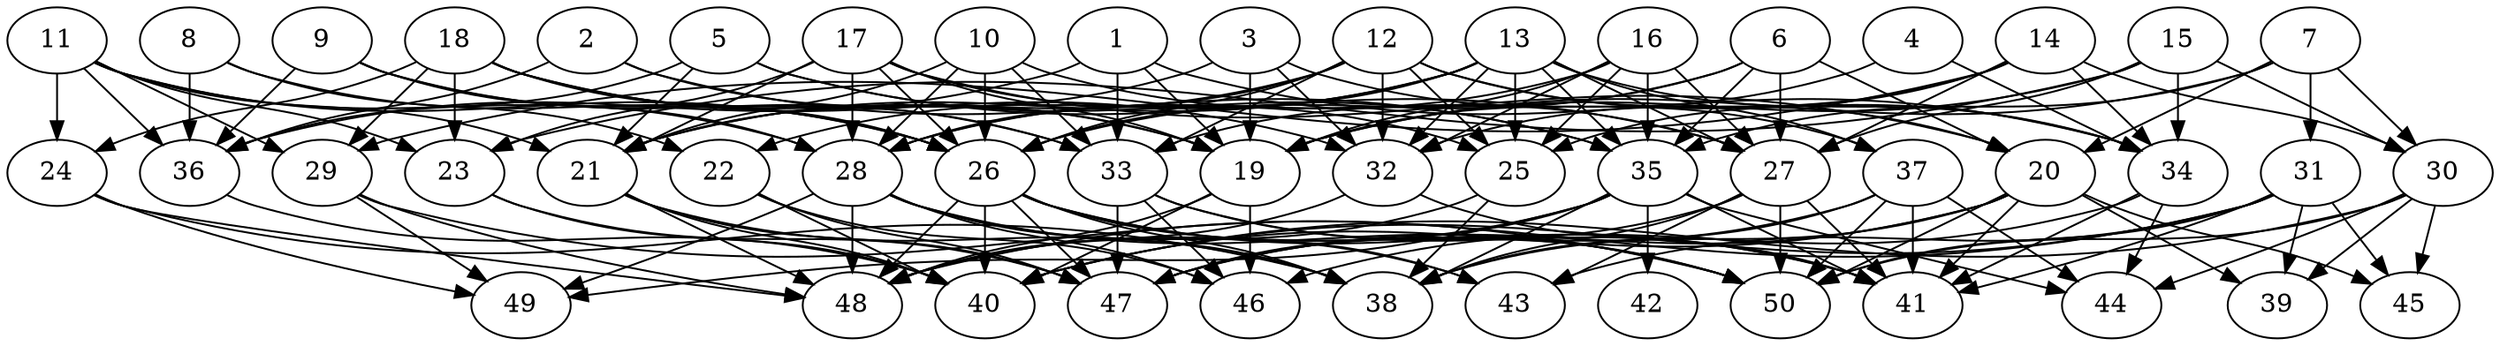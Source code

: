// DAG automatically generated by daggen at Thu Oct  3 14:07:57 2019
// ./daggen --dot -n 50 --ccr 0.4 --fat 0.7 --regular 0.7 --density 0.5 --mindata 5242880 --maxdata 52428800 
digraph G {
  1 [size="113346560", alpha="0.03", expect_size="45338624"] 
  1 -> 19 [size ="45338624"]
  1 -> 33 [size ="45338624"]
  1 -> 34 [size ="45338624"]
  1 -> 36 [size ="45338624"]
  2 [size="77429760", alpha="0.13", expect_size="30971904"] 
  2 -> 19 [size ="30971904"]
  2 -> 35 [size ="30971904"]
  2 -> 36 [size ="30971904"]
  3 [size="25907200", alpha="0.11", expect_size="10362880"] 
  3 -> 19 [size ="10362880"]
  3 -> 21 [size ="10362880"]
  3 -> 32 [size ="10362880"]
  3 -> 37 [size ="10362880"]
  4 [size="42081280", alpha="0.17", expect_size="16832512"] 
  4 -> 19 [size ="16832512"]
  4 -> 34 [size ="16832512"]
  5 [size="51251200", alpha="0.15", expect_size="20500480"] 
  5 -> 21 [size ="20500480"]
  5 -> 27 [size ="20500480"]
  5 -> 35 [size ="20500480"]
  5 -> 36 [size ="20500480"]
  6 [size="23833600", alpha="0.15", expect_size="9533440"] 
  6 -> 20 [size ="9533440"]
  6 -> 26 [size ="9533440"]
  6 -> 27 [size ="9533440"]
  6 -> 33 [size ="9533440"]
  6 -> 35 [size ="9533440"]
  7 [size="61207040", alpha="0.05", expect_size="24482816"] 
  7 -> 19 [size ="24482816"]
  7 -> 20 [size ="24482816"]
  7 -> 30 [size ="24482816"]
  7 -> 31 [size ="24482816"]
  7 -> 35 [size ="24482816"]
  8 [size="16660480", alpha="0.15", expect_size="6664192"] 
  8 -> 22 [size ="6664192"]
  8 -> 26 [size ="6664192"]
  8 -> 36 [size ="6664192"]
  9 [size="81984000", alpha="0.10", expect_size="32793600"] 
  9 -> 26 [size ="32793600"]
  9 -> 28 [size ="32793600"]
  9 -> 33 [size ="32793600"]
  9 -> 36 [size ="32793600"]
  10 [size="95882240", alpha="0.09", expect_size="38352896"] 
  10 -> 21 [size ="38352896"]
  10 -> 26 [size ="38352896"]
  10 -> 27 [size ="38352896"]
  10 -> 28 [size ="38352896"]
  10 -> 33 [size ="38352896"]
  11 [size="89879040", alpha="0.04", expect_size="35951616"] 
  11 -> 21 [size ="35951616"]
  11 -> 23 [size ="35951616"]
  11 -> 24 [size ="35951616"]
  11 -> 26 [size ="35951616"]
  11 -> 28 [size ="35951616"]
  11 -> 29 [size ="35951616"]
  11 -> 36 [size ="35951616"]
  12 [size="105077760", alpha="0.17", expect_size="42031104"] 
  12 -> 20 [size ="42031104"]
  12 -> 21 [size ="42031104"]
  12 -> 25 [size ="42031104"]
  12 -> 26 [size ="42031104"]
  12 -> 28 [size ="42031104"]
  12 -> 32 [size ="42031104"]
  12 -> 33 [size ="42031104"]
  12 -> 34 [size ="42031104"]
  13 [size="65797120", alpha="0.19", expect_size="26318848"] 
  13 -> 21 [size ="26318848"]
  13 -> 22 [size ="26318848"]
  13 -> 25 [size ="26318848"]
  13 -> 26 [size ="26318848"]
  13 -> 27 [size ="26318848"]
  13 -> 28 [size ="26318848"]
  13 -> 32 [size ="26318848"]
  13 -> 34 [size ="26318848"]
  13 -> 35 [size ="26318848"]
  13 -> 37 [size ="26318848"]
  14 [size="14126080", alpha="0.05", expect_size="5650432"] 
  14 -> 25 [size ="5650432"]
  14 -> 27 [size ="5650432"]
  14 -> 29 [size ="5650432"]
  14 -> 30 [size ="5650432"]
  14 -> 32 [size ="5650432"]
  14 -> 34 [size ="5650432"]
  15 [size="115845120", alpha="0.06", expect_size="46338048"] 
  15 -> 19 [size ="46338048"]
  15 -> 23 [size ="46338048"]
  15 -> 27 [size ="46338048"]
  15 -> 30 [size ="46338048"]
  15 -> 34 [size ="46338048"]
  16 [size="88634880", alpha="0.15", expect_size="35453952"] 
  16 -> 19 [size ="35453952"]
  16 -> 25 [size ="35453952"]
  16 -> 27 [size ="35453952"]
  16 -> 28 [size ="35453952"]
  16 -> 32 [size ="35453952"]
  16 -> 35 [size ="35453952"]
  17 [size="60249600", alpha="0.17", expect_size="24099840"] 
  17 -> 19 [size ="24099840"]
  17 -> 20 [size ="24099840"]
  17 -> 21 [size ="24099840"]
  17 -> 23 [size ="24099840"]
  17 -> 25 [size ="24099840"]
  17 -> 26 [size ="24099840"]
  17 -> 28 [size ="24099840"]
  18 [size="89113600", alpha="0.19", expect_size="35645440"] 
  18 -> 19 [size ="35645440"]
  18 -> 23 [size ="35645440"]
  18 -> 24 [size ="35645440"]
  18 -> 26 [size ="35645440"]
  18 -> 29 [size ="35645440"]
  18 -> 32 [size ="35645440"]
  18 -> 33 [size ="35645440"]
  19 [size="59717120", alpha="0.12", expect_size="23886848"] 
  19 -> 40 [size ="23886848"]
  19 -> 46 [size ="23886848"]
  19 -> 48 [size ="23886848"]
  20 [size="117240320", alpha="0.02", expect_size="46896128"] 
  20 -> 38 [size ="46896128"]
  20 -> 39 [size ="46896128"]
  20 -> 40 [size ="46896128"]
  20 -> 41 [size ="46896128"]
  20 -> 45 [size ="46896128"]
  20 -> 47 [size ="46896128"]
  20 -> 50 [size ="46896128"]
  21 [size="51335680", alpha="0.10", expect_size="20534272"] 
  21 -> 38 [size ="20534272"]
  21 -> 40 [size ="20534272"]
  21 -> 47 [size ="20534272"]
  21 -> 48 [size ="20534272"]
  22 [size="76203520", alpha="0.08", expect_size="30481408"] 
  22 -> 40 [size ="30481408"]
  22 -> 46 [size ="30481408"]
  22 -> 47 [size ="30481408"]
  23 [size="59281920", alpha="0.08", expect_size="23712768"] 
  23 -> 40 [size ="23712768"]
  23 -> 47 [size ="23712768"]
  24 [size="56327680", alpha="0.14", expect_size="22531072"] 
  24 -> 38 [size ="22531072"]
  24 -> 48 [size ="22531072"]
  24 -> 49 [size ="22531072"]
  25 [size="85419520", alpha="0.05", expect_size="34167808"] 
  25 -> 38 [size ="34167808"]
  25 -> 48 [size ="34167808"]
  26 [size="120742400", alpha="0.19", expect_size="48296960"] 
  26 -> 38 [size ="48296960"]
  26 -> 40 [size ="48296960"]
  26 -> 41 [size ="48296960"]
  26 -> 43 [size ="48296960"]
  26 -> 47 [size ="48296960"]
  26 -> 48 [size ="48296960"]
  26 -> 50 [size ="48296960"]
  27 [size="89495040", alpha="0.01", expect_size="35798016"] 
  27 -> 38 [size ="35798016"]
  27 -> 41 [size ="35798016"]
  27 -> 43 [size ="35798016"]
  27 -> 47 [size ="35798016"]
  27 -> 50 [size ="35798016"]
  28 [size="71244800", alpha="0.03", expect_size="28497920"] 
  28 -> 38 [size ="28497920"]
  28 -> 43 [size ="28497920"]
  28 -> 46 [size ="28497920"]
  28 -> 48 [size ="28497920"]
  28 -> 49 [size ="28497920"]
  28 -> 50 [size ="28497920"]
  29 [size="64839680", alpha="0.17", expect_size="25935872"] 
  29 -> 48 [size ="25935872"]
  29 -> 49 [size ="25935872"]
  29 -> 50 [size ="25935872"]
  30 [size="17753600", alpha="0.05", expect_size="7101440"] 
  30 -> 39 [size ="7101440"]
  30 -> 40 [size ="7101440"]
  30 -> 44 [size ="7101440"]
  30 -> 45 [size ="7101440"]
  30 -> 50 [size ="7101440"]
  31 [size="31580160", alpha="0.06", expect_size="12632064"] 
  31 -> 39 [size ="12632064"]
  31 -> 40 [size ="12632064"]
  31 -> 41 [size ="12632064"]
  31 -> 43 [size ="12632064"]
  31 -> 45 [size ="12632064"]
  31 -> 48 [size ="12632064"]
  31 -> 50 [size ="12632064"]
  32 [size="88591360", alpha="0.03", expect_size="35436544"] 
  32 -> 41 [size ="35436544"]
  32 -> 48 [size ="35436544"]
  33 [size="17180160", alpha="0.09", expect_size="6872064"] 
  33 -> 41 [size ="6872064"]
  33 -> 46 [size ="6872064"]
  33 -> 47 [size ="6872064"]
  33 -> 50 [size ="6872064"]
  34 [size="66076160", alpha="0.14", expect_size="26430464"] 
  34 -> 41 [size ="26430464"]
  34 -> 44 [size ="26430464"]
  34 -> 46 [size ="26430464"]
  35 [size="28328960", alpha="0.18", expect_size="11331584"] 
  35 -> 38 [size ="11331584"]
  35 -> 41 [size ="11331584"]
  35 -> 42 [size ="11331584"]
  35 -> 44 [size ="11331584"]
  35 -> 47 [size ="11331584"]
  35 -> 48 [size ="11331584"]
  35 -> 49 [size ="11331584"]
  36 [size="60047360", alpha="0.14", expect_size="24018944"] 
  36 -> 40 [size ="24018944"]
  37 [size="53995520", alpha="0.18", expect_size="21598208"] 
  37 -> 38 [size ="21598208"]
  37 -> 41 [size ="21598208"]
  37 -> 44 [size ="21598208"]
  37 -> 47 [size ="21598208"]
  37 -> 50 [size ="21598208"]
  38 [size="58270720", alpha="0.14", expect_size="23308288"] 
  39 [size="76431360", alpha="0.19", expect_size="30572544"] 
  40 [size="59389440", alpha="0.02", expect_size="23755776"] 
  41 [size="89920000", alpha="0.11", expect_size="35968000"] 
  42 [size="126835200", alpha="0.10", expect_size="50734080"] 
  43 [size="26176000", alpha="0.18", expect_size="10470400"] 
  44 [size="76561920", alpha="0.12", expect_size="30624768"] 
  45 [size="43082240", alpha="0.19", expect_size="17232896"] 
  46 [size="28482560", alpha="0.05", expect_size="11393024"] 
  47 [size="108288000", alpha="0.03", expect_size="43315200"] 
  48 [size="93713920", alpha="0.11", expect_size="37485568"] 
  49 [size="60766720", alpha="0.08", expect_size="24306688"] 
  50 [size="56056320", alpha="0.06", expect_size="22422528"] 
}
